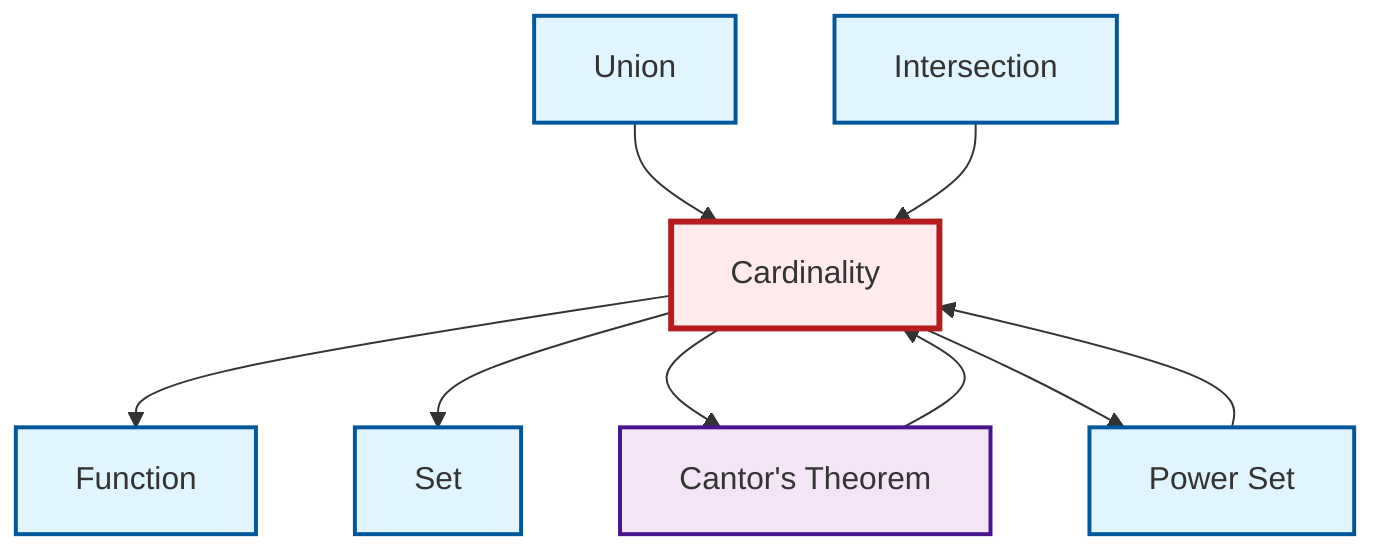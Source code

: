graph TD
    classDef definition fill:#e1f5fe,stroke:#01579b,stroke-width:2px
    classDef theorem fill:#f3e5f5,stroke:#4a148c,stroke-width:2px
    classDef axiom fill:#fff3e0,stroke:#e65100,stroke-width:2px
    classDef example fill:#e8f5e9,stroke:#1b5e20,stroke-width:2px
    classDef current fill:#ffebee,stroke:#b71c1c,stroke-width:3px
    def-cardinality["Cardinality"]:::definition
    def-set["Set"]:::definition
    def-function["Function"]:::definition
    def-intersection["Intersection"]:::definition
    def-union["Union"]:::definition
    def-power-set["Power Set"]:::definition
    thm-cantor["Cantor's Theorem"]:::theorem
    def-cardinality --> def-function
    def-union --> def-cardinality
    def-power-set --> def-cardinality
    thm-cantor --> def-cardinality
    def-intersection --> def-cardinality
    def-cardinality --> def-set
    def-cardinality --> thm-cantor
    def-cardinality --> def-power-set
    class def-cardinality current